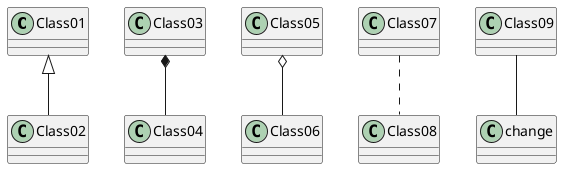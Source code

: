 @startuml test
Class01 <|-- Class02
Class03 *-- Class04
Class05 o-- Class06
Class07 .. Class08
Class09 -- change
@enduml
